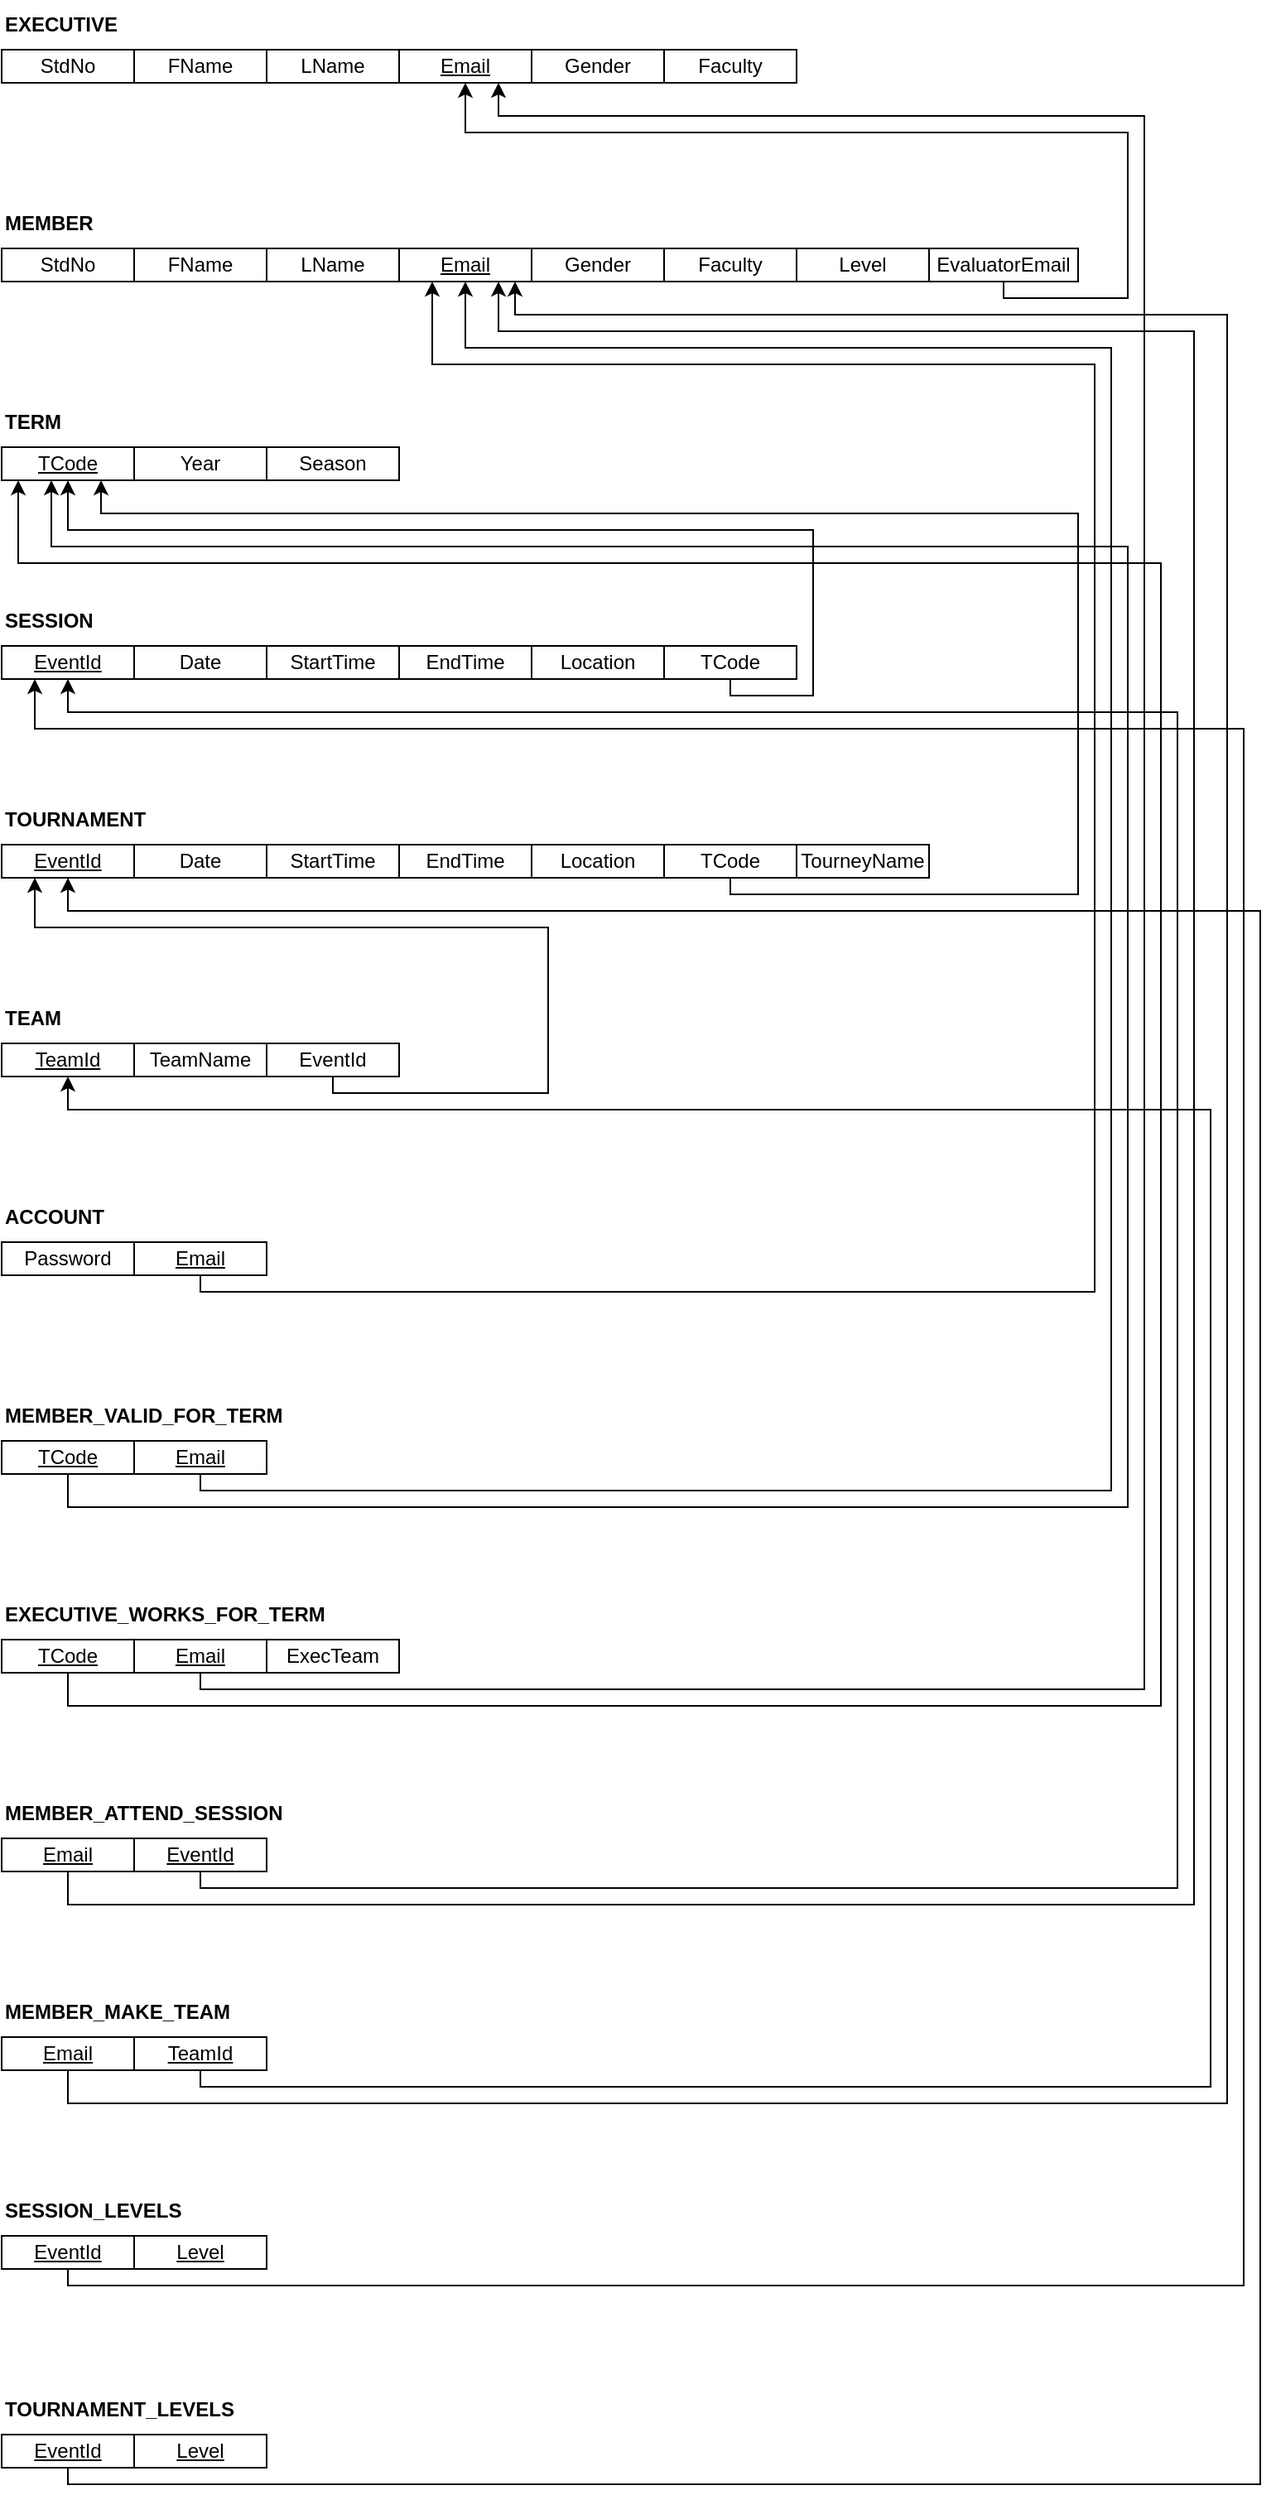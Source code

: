 <mxfile version="24.6.4" type="device">
  <diagram name="Page-1" id="RMBeRoWUjYHigYJ5mgv3">
    <mxGraphModel dx="1644" dy="853" grid="1" gridSize="10" guides="1" tooltips="1" connect="1" arrows="1" fold="1" page="1" pageScale="1" pageWidth="850" pageHeight="1100" math="0" shadow="0">
      <root>
        <mxCell id="0" />
        <mxCell id="1" parent="0" />
        <mxCell id="lGFfOPP8RoqFbHj-49rB-1" value="&lt;b&gt;MEMBER&lt;/b&gt;" style="text;html=1;align=left;verticalAlign=middle;resizable=0;points=[];autosize=1;strokeColor=none;fillColor=none;" parent="1" vertex="1">
          <mxGeometry x="40" y="160" width="80" height="30" as="geometry" />
        </mxCell>
        <mxCell id="lGFfOPP8RoqFbHj-49rB-2" value="StdNo" style="whiteSpace=wrap;html=1;" parent="1" vertex="1">
          <mxGeometry x="40" y="190" width="80" height="20" as="geometry" />
        </mxCell>
        <mxCell id="lGFfOPP8RoqFbHj-49rB-3" value="&lt;b&gt;TERM&lt;/b&gt;" style="text;html=1;align=left;verticalAlign=middle;resizable=0;points=[];autosize=1;strokeColor=none;fillColor=none;" parent="1" vertex="1">
          <mxGeometry x="40" y="280" width="60" height="30" as="geometry" />
        </mxCell>
        <mxCell id="lGFfOPP8RoqFbHj-49rB-4" value="TCode" style="whiteSpace=wrap;html=1;fontStyle=4" parent="1" vertex="1">
          <mxGeometry x="40" y="310" width="80" height="20" as="geometry" />
        </mxCell>
        <mxCell id="lGFfOPP8RoqFbHj-49rB-5" value="&lt;b&gt;SESSION&lt;/b&gt;" style="text;html=1;align=left;verticalAlign=middle;resizable=0;points=[];autosize=1;strokeColor=none;fillColor=none;" parent="1" vertex="1">
          <mxGeometry x="40" y="400" width="80" height="30" as="geometry" />
        </mxCell>
        <mxCell id="lGFfOPP8RoqFbHj-49rB-6" value="EventId" style="whiteSpace=wrap;html=1;fontStyle=4" parent="1" vertex="1">
          <mxGeometry x="40" y="430" width="80" height="20" as="geometry" />
        </mxCell>
        <mxCell id="lGFfOPP8RoqFbHj-49rB-7" value="&lt;b&gt;TEAM&lt;/b&gt;" style="text;html=1;align=left;verticalAlign=middle;resizable=0;points=[];autosize=1;strokeColor=none;fillColor=none;" parent="1" vertex="1">
          <mxGeometry x="40" y="640" width="60" height="30" as="geometry" />
        </mxCell>
        <mxCell id="lGFfOPP8RoqFbHj-49rB-8" value="TeamId" style="whiteSpace=wrap;html=1;fontStyle=4" parent="1" vertex="1">
          <mxGeometry x="40" y="670" width="80" height="20" as="geometry" />
        </mxCell>
        <mxCell id="lGFfOPP8RoqFbHj-49rB-10" value="FName" style="whiteSpace=wrap;html=1;" parent="1" vertex="1">
          <mxGeometry x="120" y="190" width="80" height="20" as="geometry" />
        </mxCell>
        <mxCell id="lGFfOPP8RoqFbHj-49rB-11" value="LName" style="whiteSpace=wrap;html=1;" parent="1" vertex="1">
          <mxGeometry x="200" y="190" width="80" height="20" as="geometry" />
        </mxCell>
        <mxCell id="lGFfOPP8RoqFbHj-49rB-12" value="Email" style="whiteSpace=wrap;html=1;fontStyle=4" parent="1" vertex="1">
          <mxGeometry x="280" y="190" width="80" height="20" as="geometry" />
        </mxCell>
        <mxCell id="lGFfOPP8RoqFbHj-49rB-13" value="Gender" style="whiteSpace=wrap;html=1;" parent="1" vertex="1">
          <mxGeometry x="360" y="190" width="80" height="20" as="geometry" />
        </mxCell>
        <mxCell id="lGFfOPP8RoqFbHj-49rB-14" value="Faculty" style="whiteSpace=wrap;html=1;" parent="1" vertex="1">
          <mxGeometry x="440" y="190" width="80" height="20" as="geometry" />
        </mxCell>
        <mxCell id="lGFfOPP8RoqFbHj-49rB-15" value="Year" style="whiteSpace=wrap;html=1;" parent="1" vertex="1">
          <mxGeometry x="120" y="310" width="80" height="20" as="geometry" />
        </mxCell>
        <mxCell id="lGFfOPP8RoqFbHj-49rB-16" value="Season" style="whiteSpace=wrap;html=1;" parent="1" vertex="1">
          <mxGeometry x="200" y="310" width="80" height="20" as="geometry" />
        </mxCell>
        <mxCell id="lGFfOPP8RoqFbHj-49rB-17" value="Date" style="whiteSpace=wrap;html=1;" parent="1" vertex="1">
          <mxGeometry x="120" y="430" width="80" height="20" as="geometry" />
        </mxCell>
        <mxCell id="lGFfOPP8RoqFbHj-49rB-19" value="StartTime" style="whiteSpace=wrap;html=1;" parent="1" vertex="1">
          <mxGeometry x="200" y="430" width="80" height="20" as="geometry" />
        </mxCell>
        <mxCell id="lGFfOPP8RoqFbHj-49rB-20" value="EndTime" style="whiteSpace=wrap;html=1;" parent="1" vertex="1">
          <mxGeometry x="280" y="430" width="80" height="20" as="geometry" />
        </mxCell>
        <mxCell id="lGFfOPP8RoqFbHj-49rB-21" value="Location" style="whiteSpace=wrap;html=1;" parent="1" vertex="1">
          <mxGeometry x="360" y="430" width="80" height="20" as="geometry" />
        </mxCell>
        <mxCell id="lGFfOPP8RoqFbHj-49rB-22" value="TeamName" style="whiteSpace=wrap;html=1;" parent="1" vertex="1">
          <mxGeometry x="120" y="670" width="80" height="20" as="geometry" />
        </mxCell>
        <mxCell id="lGFfOPP8RoqFbHj-49rB-24" value="&lt;b&gt;ACCOUNT&lt;/b&gt;" style="text;html=1;align=left;verticalAlign=middle;resizable=0;points=[];autosize=1;strokeColor=none;fillColor=none;" parent="1" vertex="1">
          <mxGeometry x="40" y="760" width="80" height="30" as="geometry" />
        </mxCell>
        <mxCell id="lGFfOPP8RoqFbHj-49rB-25" value="Password" style="whiteSpace=wrap;html=1;fontStyle=0" parent="1" vertex="1">
          <mxGeometry x="40" y="790" width="80" height="20" as="geometry" />
        </mxCell>
        <mxCell id="lGFfOPP8RoqFbHj-49rB-79" style="edgeStyle=orthogonalEdgeStyle;rounded=0;orthogonalLoop=1;jettySize=auto;html=1;entryX=0.25;entryY=1;entryDx=0;entryDy=0;" parent="1" source="lGFfOPP8RoqFbHj-49rB-26" target="lGFfOPP8RoqFbHj-49rB-12" edge="1">
          <mxGeometry relative="1" as="geometry">
            <Array as="points">
              <mxPoint x="160" y="820" />
              <mxPoint x="700" y="820" />
              <mxPoint x="700" y="260" />
              <mxPoint x="300" y="260" />
            </Array>
          </mxGeometry>
        </mxCell>
        <mxCell id="lGFfOPP8RoqFbHj-49rB-26" value="Email" style="whiteSpace=wrap;html=1;fontStyle=4" parent="1" vertex="1">
          <mxGeometry x="120" y="790" width="80" height="20" as="geometry" />
        </mxCell>
        <mxCell id="lGFfOPP8RoqFbHj-49rB-76" style="edgeStyle=orthogonalEdgeStyle;rounded=0;orthogonalLoop=1;jettySize=auto;html=1;entryX=0.5;entryY=1;entryDx=0;entryDy=0;" parent="1" source="lGFfOPP8RoqFbHj-49rB-28" target="lGFfOPP8RoqFbHj-49rB-4" edge="1">
          <mxGeometry relative="1" as="geometry">
            <Array as="points">
              <mxPoint x="480" y="460" />
              <mxPoint x="530" y="460" />
              <mxPoint x="530" y="360" />
              <mxPoint x="80" y="360" />
            </Array>
          </mxGeometry>
        </mxCell>
        <mxCell id="lGFfOPP8RoqFbHj-49rB-28" value="TCode" style="whiteSpace=wrap;html=1;fontStyle=0" parent="1" vertex="1">
          <mxGeometry x="440" y="430" width="80" height="20" as="geometry" />
        </mxCell>
        <mxCell id="lGFfOPP8RoqFbHj-49rB-78" style="edgeStyle=orthogonalEdgeStyle;rounded=0;orthogonalLoop=1;jettySize=auto;html=1;entryX=0.25;entryY=1;entryDx=0;entryDy=0;" parent="1" source="lGFfOPP8RoqFbHj-49rB-29" target="lGFfOPP8RoqFbHj-49rB-66" edge="1">
          <mxGeometry relative="1" as="geometry">
            <Array as="points">
              <mxPoint x="240" y="700" />
              <mxPoint x="370" y="700" />
              <mxPoint x="370" y="600" />
              <mxPoint x="60" y="600" />
            </Array>
          </mxGeometry>
        </mxCell>
        <mxCell id="lGFfOPP8RoqFbHj-49rB-29" value="EventId" style="whiteSpace=wrap;html=1;fontStyle=0" parent="1" vertex="1">
          <mxGeometry x="200" y="670" width="80" height="20" as="geometry" />
        </mxCell>
        <mxCell id="lGFfOPP8RoqFbHj-49rB-37" value="&lt;b&gt;MEMBER_VALID_FOR_TERM&lt;/b&gt;" style="text;html=1;align=left;verticalAlign=middle;resizable=0;points=[];autosize=1;strokeColor=none;fillColor=none;" parent="1" vertex="1">
          <mxGeometry x="40" y="880" width="190" height="30" as="geometry" />
        </mxCell>
        <mxCell id="lGFfOPP8RoqFbHj-49rB-81" style="edgeStyle=orthogonalEdgeStyle;rounded=0;orthogonalLoop=1;jettySize=auto;html=1;" parent="1" source="lGFfOPP8RoqFbHj-49rB-38" edge="1">
          <mxGeometry relative="1" as="geometry">
            <mxPoint x="70" y="330" as="targetPoint" />
            <Array as="points">
              <mxPoint x="80" y="950" />
              <mxPoint x="720" y="950" />
              <mxPoint x="720" y="370" />
              <mxPoint x="70" y="370" />
              <mxPoint x="70" y="330" />
            </Array>
          </mxGeometry>
        </mxCell>
        <mxCell id="lGFfOPP8RoqFbHj-49rB-38" value="TCode" style="whiteSpace=wrap;html=1;fontStyle=4" parent="1" vertex="1">
          <mxGeometry x="40" y="910" width="80" height="20" as="geometry" />
        </mxCell>
        <mxCell id="lGFfOPP8RoqFbHj-49rB-80" style="edgeStyle=orthogonalEdgeStyle;rounded=0;orthogonalLoop=1;jettySize=auto;html=1;entryX=0.5;entryY=1;entryDx=0;entryDy=0;" parent="1" source="lGFfOPP8RoqFbHj-49rB-39" target="lGFfOPP8RoqFbHj-49rB-12" edge="1">
          <mxGeometry relative="1" as="geometry">
            <Array as="points">
              <mxPoint x="160" y="940" />
              <mxPoint x="710" y="940" />
              <mxPoint x="710" y="250" />
              <mxPoint x="320" y="250" />
            </Array>
          </mxGeometry>
        </mxCell>
        <mxCell id="lGFfOPP8RoqFbHj-49rB-39" value="Email" style="whiteSpace=wrap;html=1;fontStyle=4" parent="1" vertex="1">
          <mxGeometry x="120" y="910" width="80" height="20" as="geometry" />
        </mxCell>
        <mxCell id="lGFfOPP8RoqFbHj-49rB-42" value="&lt;b&gt;EXECUTIVE_WORKS_FOR_TERM&lt;/b&gt;" style="text;html=1;align=left;verticalAlign=middle;resizable=0;points=[];autosize=1;strokeColor=none;fillColor=none;" parent="1" vertex="1">
          <mxGeometry x="40" y="1000" width="220" height="30" as="geometry" />
        </mxCell>
        <mxCell id="lGFfOPP8RoqFbHj-49rB-83" style="edgeStyle=orthogonalEdgeStyle;rounded=0;orthogonalLoop=1;jettySize=auto;html=1;" parent="1" source="lGFfOPP8RoqFbHj-49rB-43" edge="1">
          <mxGeometry relative="1" as="geometry">
            <mxPoint x="50" y="330" as="targetPoint" />
            <Array as="points">
              <mxPoint x="80" y="1070" />
              <mxPoint x="740" y="1070" />
              <mxPoint x="740" y="380" />
              <mxPoint x="50" y="380" />
              <mxPoint x="50" y="330" />
            </Array>
          </mxGeometry>
        </mxCell>
        <mxCell id="lGFfOPP8RoqFbHj-49rB-43" value="TCode" style="whiteSpace=wrap;html=1;fontStyle=4" parent="1" vertex="1">
          <mxGeometry x="40" y="1030" width="80" height="20" as="geometry" />
        </mxCell>
        <mxCell id="lGFfOPP8RoqFbHj-49rB-82" style="edgeStyle=orthogonalEdgeStyle;rounded=0;orthogonalLoop=1;jettySize=auto;html=1;entryX=0.75;entryY=1;entryDx=0;entryDy=0;" parent="1" source="lGFfOPP8RoqFbHj-49rB-44" target="lGFfOPP8RoqFbHj-49rB-60" edge="1">
          <mxGeometry relative="1" as="geometry">
            <Array as="points">
              <mxPoint x="160" y="1060" />
              <mxPoint x="730" y="1060" />
              <mxPoint x="730" y="110" />
              <mxPoint x="340" y="110" />
            </Array>
          </mxGeometry>
        </mxCell>
        <mxCell id="lGFfOPP8RoqFbHj-49rB-44" value="Email" style="whiteSpace=wrap;html=1;fontStyle=4" parent="1" vertex="1">
          <mxGeometry x="120" y="1030" width="80" height="20" as="geometry" />
        </mxCell>
        <mxCell id="lGFfOPP8RoqFbHj-49rB-47" value="&lt;b&gt;MEMBER_ATTEND_SESSION&lt;/b&gt;" style="text;html=1;align=left;verticalAlign=middle;resizable=0;points=[];autosize=1;strokeColor=none;fillColor=none;" parent="1" vertex="1">
          <mxGeometry x="40" y="1120" width="190" height="30" as="geometry" />
        </mxCell>
        <mxCell id="lGFfOPP8RoqFbHj-49rB-84" style="edgeStyle=orthogonalEdgeStyle;rounded=0;orthogonalLoop=1;jettySize=auto;html=1;entryX=0.75;entryY=1;entryDx=0;entryDy=0;" parent="1" source="lGFfOPP8RoqFbHj-49rB-48" target="lGFfOPP8RoqFbHj-49rB-12" edge="1">
          <mxGeometry relative="1" as="geometry">
            <Array as="points">
              <mxPoint x="80" y="1190" />
              <mxPoint x="760" y="1190" />
              <mxPoint x="760" y="240" />
              <mxPoint x="340" y="240" />
            </Array>
          </mxGeometry>
        </mxCell>
        <mxCell id="lGFfOPP8RoqFbHj-49rB-48" value="Email" style="whiteSpace=wrap;html=1;fontStyle=4" parent="1" vertex="1">
          <mxGeometry x="40" y="1150" width="80" height="20" as="geometry" />
        </mxCell>
        <mxCell id="lGFfOPP8RoqFbHj-49rB-85" style="edgeStyle=orthogonalEdgeStyle;rounded=0;orthogonalLoop=1;jettySize=auto;html=1;entryX=0.5;entryY=1;entryDx=0;entryDy=0;" parent="1" source="lGFfOPP8RoqFbHj-49rB-49" target="lGFfOPP8RoqFbHj-49rB-6" edge="1">
          <mxGeometry relative="1" as="geometry">
            <Array as="points">
              <mxPoint x="160" y="1180" />
              <mxPoint x="750" y="1180" />
              <mxPoint x="750" y="470" />
              <mxPoint x="80" y="470" />
            </Array>
          </mxGeometry>
        </mxCell>
        <mxCell id="lGFfOPP8RoqFbHj-49rB-49" value="EventId" style="whiteSpace=wrap;html=1;fontStyle=4" parent="1" vertex="1">
          <mxGeometry x="120" y="1150" width="80" height="20" as="geometry" />
        </mxCell>
        <mxCell id="lGFfOPP8RoqFbHj-49rB-50" value="&lt;b&gt;MEMBER_MAKE_TEAM&lt;/b&gt;" style="text;html=1;align=left;verticalAlign=middle;resizable=0;points=[];autosize=1;strokeColor=none;fillColor=none;" parent="1" vertex="1">
          <mxGeometry x="40" y="1240" width="160" height="30" as="geometry" />
        </mxCell>
        <mxCell id="lGFfOPP8RoqFbHj-49rB-86" style="edgeStyle=orthogonalEdgeStyle;rounded=0;orthogonalLoop=1;jettySize=auto;html=1;" parent="1" source="lGFfOPP8RoqFbHj-49rB-51" edge="1">
          <mxGeometry relative="1" as="geometry">
            <mxPoint x="350" y="210" as="targetPoint" />
            <Array as="points">
              <mxPoint x="80" y="1310" />
              <mxPoint x="780" y="1310" />
              <mxPoint x="780" y="230" />
              <mxPoint x="350" y="230" />
            </Array>
          </mxGeometry>
        </mxCell>
        <mxCell id="lGFfOPP8RoqFbHj-49rB-51" value="Email" style="whiteSpace=wrap;html=1;fontStyle=4" parent="1" vertex="1">
          <mxGeometry x="40" y="1270" width="80" height="20" as="geometry" />
        </mxCell>
        <mxCell id="lGFfOPP8RoqFbHj-49rB-87" style="edgeStyle=orthogonalEdgeStyle;rounded=0;orthogonalLoop=1;jettySize=auto;html=1;entryX=0.5;entryY=1;entryDx=0;entryDy=0;" parent="1" source="lGFfOPP8RoqFbHj-49rB-52" target="lGFfOPP8RoqFbHj-49rB-8" edge="1">
          <mxGeometry relative="1" as="geometry">
            <Array as="points">
              <mxPoint x="160" y="1300" />
              <mxPoint x="770" y="1300" />
              <mxPoint x="770" y="710" />
              <mxPoint x="80" y="710" />
            </Array>
          </mxGeometry>
        </mxCell>
        <mxCell id="lGFfOPP8RoqFbHj-49rB-52" value="TeamId" style="whiteSpace=wrap;html=1;fontStyle=4" parent="1" vertex="1">
          <mxGeometry x="120" y="1270" width="80" height="20" as="geometry" />
        </mxCell>
        <mxCell id="lGFfOPP8RoqFbHj-49rB-53" value="&lt;b&gt;SESSION_LEVELS&lt;/b&gt;" style="text;html=1;align=left;verticalAlign=middle;resizable=0;points=[];autosize=1;strokeColor=none;fillColor=none;" parent="1" vertex="1">
          <mxGeometry x="40" y="1360" width="130" height="30" as="geometry" />
        </mxCell>
        <mxCell id="lGFfOPP8RoqFbHj-49rB-92" style="edgeStyle=orthogonalEdgeStyle;rounded=0;orthogonalLoop=1;jettySize=auto;html=1;" parent="1" source="lGFfOPP8RoqFbHj-49rB-54" edge="1">
          <mxGeometry relative="1" as="geometry">
            <mxPoint x="60" y="450" as="targetPoint" />
            <Array as="points">
              <mxPoint x="80" y="1420" />
              <mxPoint x="790" y="1420" />
              <mxPoint x="790" y="480" />
              <mxPoint x="60" y="480" />
            </Array>
          </mxGeometry>
        </mxCell>
        <mxCell id="lGFfOPP8RoqFbHj-49rB-54" value="EventId" style="whiteSpace=wrap;html=1;fontStyle=4" parent="1" vertex="1">
          <mxGeometry x="40" y="1390" width="80" height="20" as="geometry" />
        </mxCell>
        <mxCell id="lGFfOPP8RoqFbHj-49rB-55" value="Level" style="whiteSpace=wrap;html=1;fontStyle=4" parent="1" vertex="1">
          <mxGeometry x="120" y="1390" width="80" height="20" as="geometry" />
        </mxCell>
        <mxCell id="lGFfOPP8RoqFbHj-49rB-56" value="&lt;b&gt;EXECUTIVE&lt;/b&gt;" style="text;html=1;align=left;verticalAlign=middle;resizable=0;points=[];autosize=1;strokeColor=none;fillColor=none;" parent="1" vertex="1">
          <mxGeometry x="40" y="40" width="90" height="30" as="geometry" />
        </mxCell>
        <mxCell id="lGFfOPP8RoqFbHj-49rB-57" value="StdNo" style="whiteSpace=wrap;html=1;" parent="1" vertex="1">
          <mxGeometry x="40" y="70" width="80" height="20" as="geometry" />
        </mxCell>
        <mxCell id="lGFfOPP8RoqFbHj-49rB-58" value="FName" style="whiteSpace=wrap;html=1;" parent="1" vertex="1">
          <mxGeometry x="120" y="70" width="80" height="20" as="geometry" />
        </mxCell>
        <mxCell id="lGFfOPP8RoqFbHj-49rB-59" value="LName" style="whiteSpace=wrap;html=1;" parent="1" vertex="1">
          <mxGeometry x="200" y="70" width="80" height="20" as="geometry" />
        </mxCell>
        <mxCell id="lGFfOPP8RoqFbHj-49rB-60" value="Email" style="whiteSpace=wrap;html=1;fontStyle=4" parent="1" vertex="1">
          <mxGeometry x="280" y="70" width="80" height="20" as="geometry" />
        </mxCell>
        <mxCell id="lGFfOPP8RoqFbHj-49rB-61" value="Gender" style="whiteSpace=wrap;html=1;" parent="1" vertex="1">
          <mxGeometry x="360" y="70" width="80" height="20" as="geometry" />
        </mxCell>
        <mxCell id="lGFfOPP8RoqFbHj-49rB-62" value="Faculty" style="whiteSpace=wrap;html=1;" parent="1" vertex="1">
          <mxGeometry x="440" y="70" width="80" height="20" as="geometry" />
        </mxCell>
        <mxCell id="lGFfOPP8RoqFbHj-49rB-64" value="Level" style="whiteSpace=wrap;html=1;" parent="1" vertex="1">
          <mxGeometry x="520" y="190" width="80" height="20" as="geometry" />
        </mxCell>
        <mxCell id="lGFfOPP8RoqFbHj-49rB-65" value="&lt;b&gt;TOURNAMENT&lt;/b&gt;" style="text;html=1;align=left;verticalAlign=middle;resizable=0;points=[];autosize=1;strokeColor=none;fillColor=none;" parent="1" vertex="1">
          <mxGeometry x="40" y="520" width="110" height="30" as="geometry" />
        </mxCell>
        <mxCell id="lGFfOPP8RoqFbHj-49rB-66" value="EventId" style="whiteSpace=wrap;html=1;fontStyle=4" parent="1" vertex="1">
          <mxGeometry x="40" y="550" width="80" height="20" as="geometry" />
        </mxCell>
        <mxCell id="lGFfOPP8RoqFbHj-49rB-67" value="Date" style="whiteSpace=wrap;html=1;" parent="1" vertex="1">
          <mxGeometry x="120" y="550" width="80" height="20" as="geometry" />
        </mxCell>
        <mxCell id="lGFfOPP8RoqFbHj-49rB-68" value="StartTime" style="whiteSpace=wrap;html=1;" parent="1" vertex="1">
          <mxGeometry x="200" y="550" width="80" height="20" as="geometry" />
        </mxCell>
        <mxCell id="lGFfOPP8RoqFbHj-49rB-69" value="EndTime" style="whiteSpace=wrap;html=1;" parent="1" vertex="1">
          <mxGeometry x="280" y="550" width="80" height="20" as="geometry" />
        </mxCell>
        <mxCell id="lGFfOPP8RoqFbHj-49rB-70" value="Location" style="whiteSpace=wrap;html=1;" parent="1" vertex="1">
          <mxGeometry x="360" y="550" width="80" height="20" as="geometry" />
        </mxCell>
        <mxCell id="lGFfOPP8RoqFbHj-49rB-77" style="edgeStyle=orthogonalEdgeStyle;rounded=0;orthogonalLoop=1;jettySize=auto;html=1;entryX=0.75;entryY=1;entryDx=0;entryDy=0;" parent="1" source="lGFfOPP8RoqFbHj-49rB-71" target="lGFfOPP8RoqFbHj-49rB-4" edge="1">
          <mxGeometry relative="1" as="geometry">
            <Array as="points">
              <mxPoint x="480" y="580" />
              <mxPoint x="690" y="580" />
              <mxPoint x="690" y="350" />
              <mxPoint x="100" y="350" />
            </Array>
          </mxGeometry>
        </mxCell>
        <mxCell id="lGFfOPP8RoqFbHj-49rB-71" value="TCode" style="whiteSpace=wrap;html=1;fontStyle=0" parent="1" vertex="1">
          <mxGeometry x="440" y="550" width="80" height="20" as="geometry" />
        </mxCell>
        <mxCell id="lGFfOPP8RoqFbHj-49rB-73" value="TourneyName" style="whiteSpace=wrap;html=1;fontStyle=0" parent="1" vertex="1">
          <mxGeometry x="520" y="550" width="80" height="20" as="geometry" />
        </mxCell>
        <mxCell id="lGFfOPP8RoqFbHj-49rB-89" value="&lt;b&gt;TOURNAMENT_LEVELS&lt;/b&gt;" style="text;html=1;align=left;verticalAlign=middle;resizable=0;points=[];autosize=1;strokeColor=none;fillColor=none;" parent="1" vertex="1">
          <mxGeometry x="40" y="1480" width="160" height="30" as="geometry" />
        </mxCell>
        <mxCell id="lGFfOPP8RoqFbHj-49rB-94" style="edgeStyle=orthogonalEdgeStyle;rounded=0;orthogonalLoop=1;jettySize=auto;html=1;" parent="1" source="lGFfOPP8RoqFbHj-49rB-90" edge="1">
          <mxGeometry relative="1" as="geometry">
            <mxPoint x="80" y="570" as="targetPoint" />
            <Array as="points">
              <mxPoint x="80" y="1540" />
              <mxPoint x="800" y="1540" />
              <mxPoint x="800" y="590" />
              <mxPoint x="80" y="590" />
            </Array>
          </mxGeometry>
        </mxCell>
        <mxCell id="lGFfOPP8RoqFbHj-49rB-90" value="EventId" style="whiteSpace=wrap;html=1;fontStyle=4" parent="1" vertex="1">
          <mxGeometry x="40" y="1510" width="80" height="20" as="geometry" />
        </mxCell>
        <mxCell id="lGFfOPP8RoqFbHj-49rB-91" value="Level" style="whiteSpace=wrap;html=1;fontStyle=4" parent="1" vertex="1">
          <mxGeometry x="120" y="1510" width="80" height="20" as="geometry" />
        </mxCell>
        <mxCell id="VSkRDwIimp3uAwXAARtj-3" style="edgeStyle=orthogonalEdgeStyle;rounded=0;orthogonalLoop=1;jettySize=auto;html=1;entryX=0.5;entryY=1;entryDx=0;entryDy=0;" parent="1" source="VSkRDwIimp3uAwXAARtj-2" target="lGFfOPP8RoqFbHj-49rB-60" edge="1">
          <mxGeometry relative="1" as="geometry">
            <Array as="points">
              <mxPoint x="645" y="220" />
              <mxPoint x="720" y="220" />
              <mxPoint x="720" y="120" />
              <mxPoint x="320" y="120" />
            </Array>
          </mxGeometry>
        </mxCell>
        <mxCell id="VSkRDwIimp3uAwXAARtj-2" value="EvaluatorEmail" style="whiteSpace=wrap;html=1;" parent="1" vertex="1">
          <mxGeometry x="600" y="190" width="90" height="20" as="geometry" />
        </mxCell>
        <mxCell id="VSkRDwIimp3uAwXAARtj-4" value="ExecTeam" style="whiteSpace=wrap;html=1;" parent="1" vertex="1">
          <mxGeometry x="200" y="1030" width="80" height="20" as="geometry" />
        </mxCell>
      </root>
    </mxGraphModel>
  </diagram>
</mxfile>
